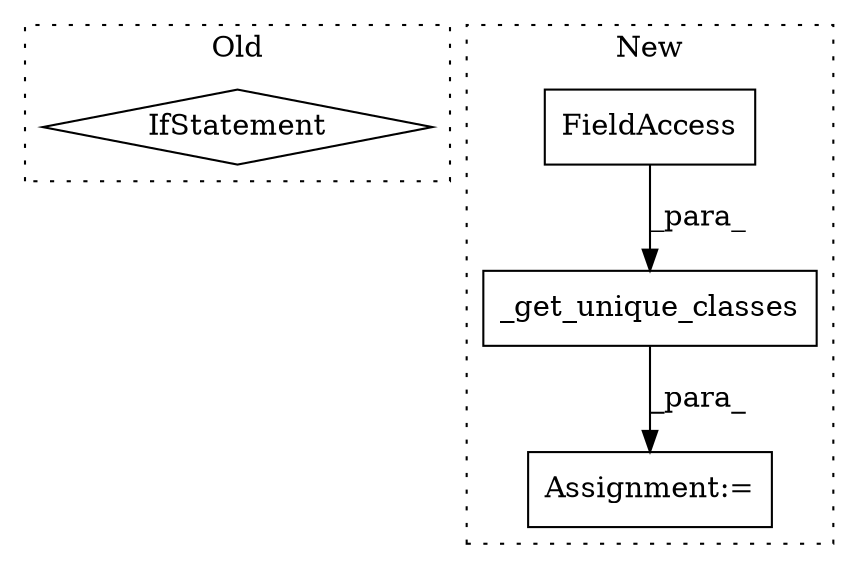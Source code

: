 digraph G {
subgraph cluster0 {
1 [label="IfStatement" a="25" s="11273" l="36" shape="diamond"];
label = "Old";
style="dotted";
}
subgraph cluster1 {
2 [label="_get_unique_classes" a="32" s="11049,11083" l="20,1" shape="box"];
3 [label="FieldAccess" a="22" s="11074" l="9" shape="box"];
4 [label="Assignment:=" a="7" s="11048" l="1" shape="box"];
label = "New";
style="dotted";
}
2 -> 4 [label="_para_"];
3 -> 2 [label="_para_"];
}